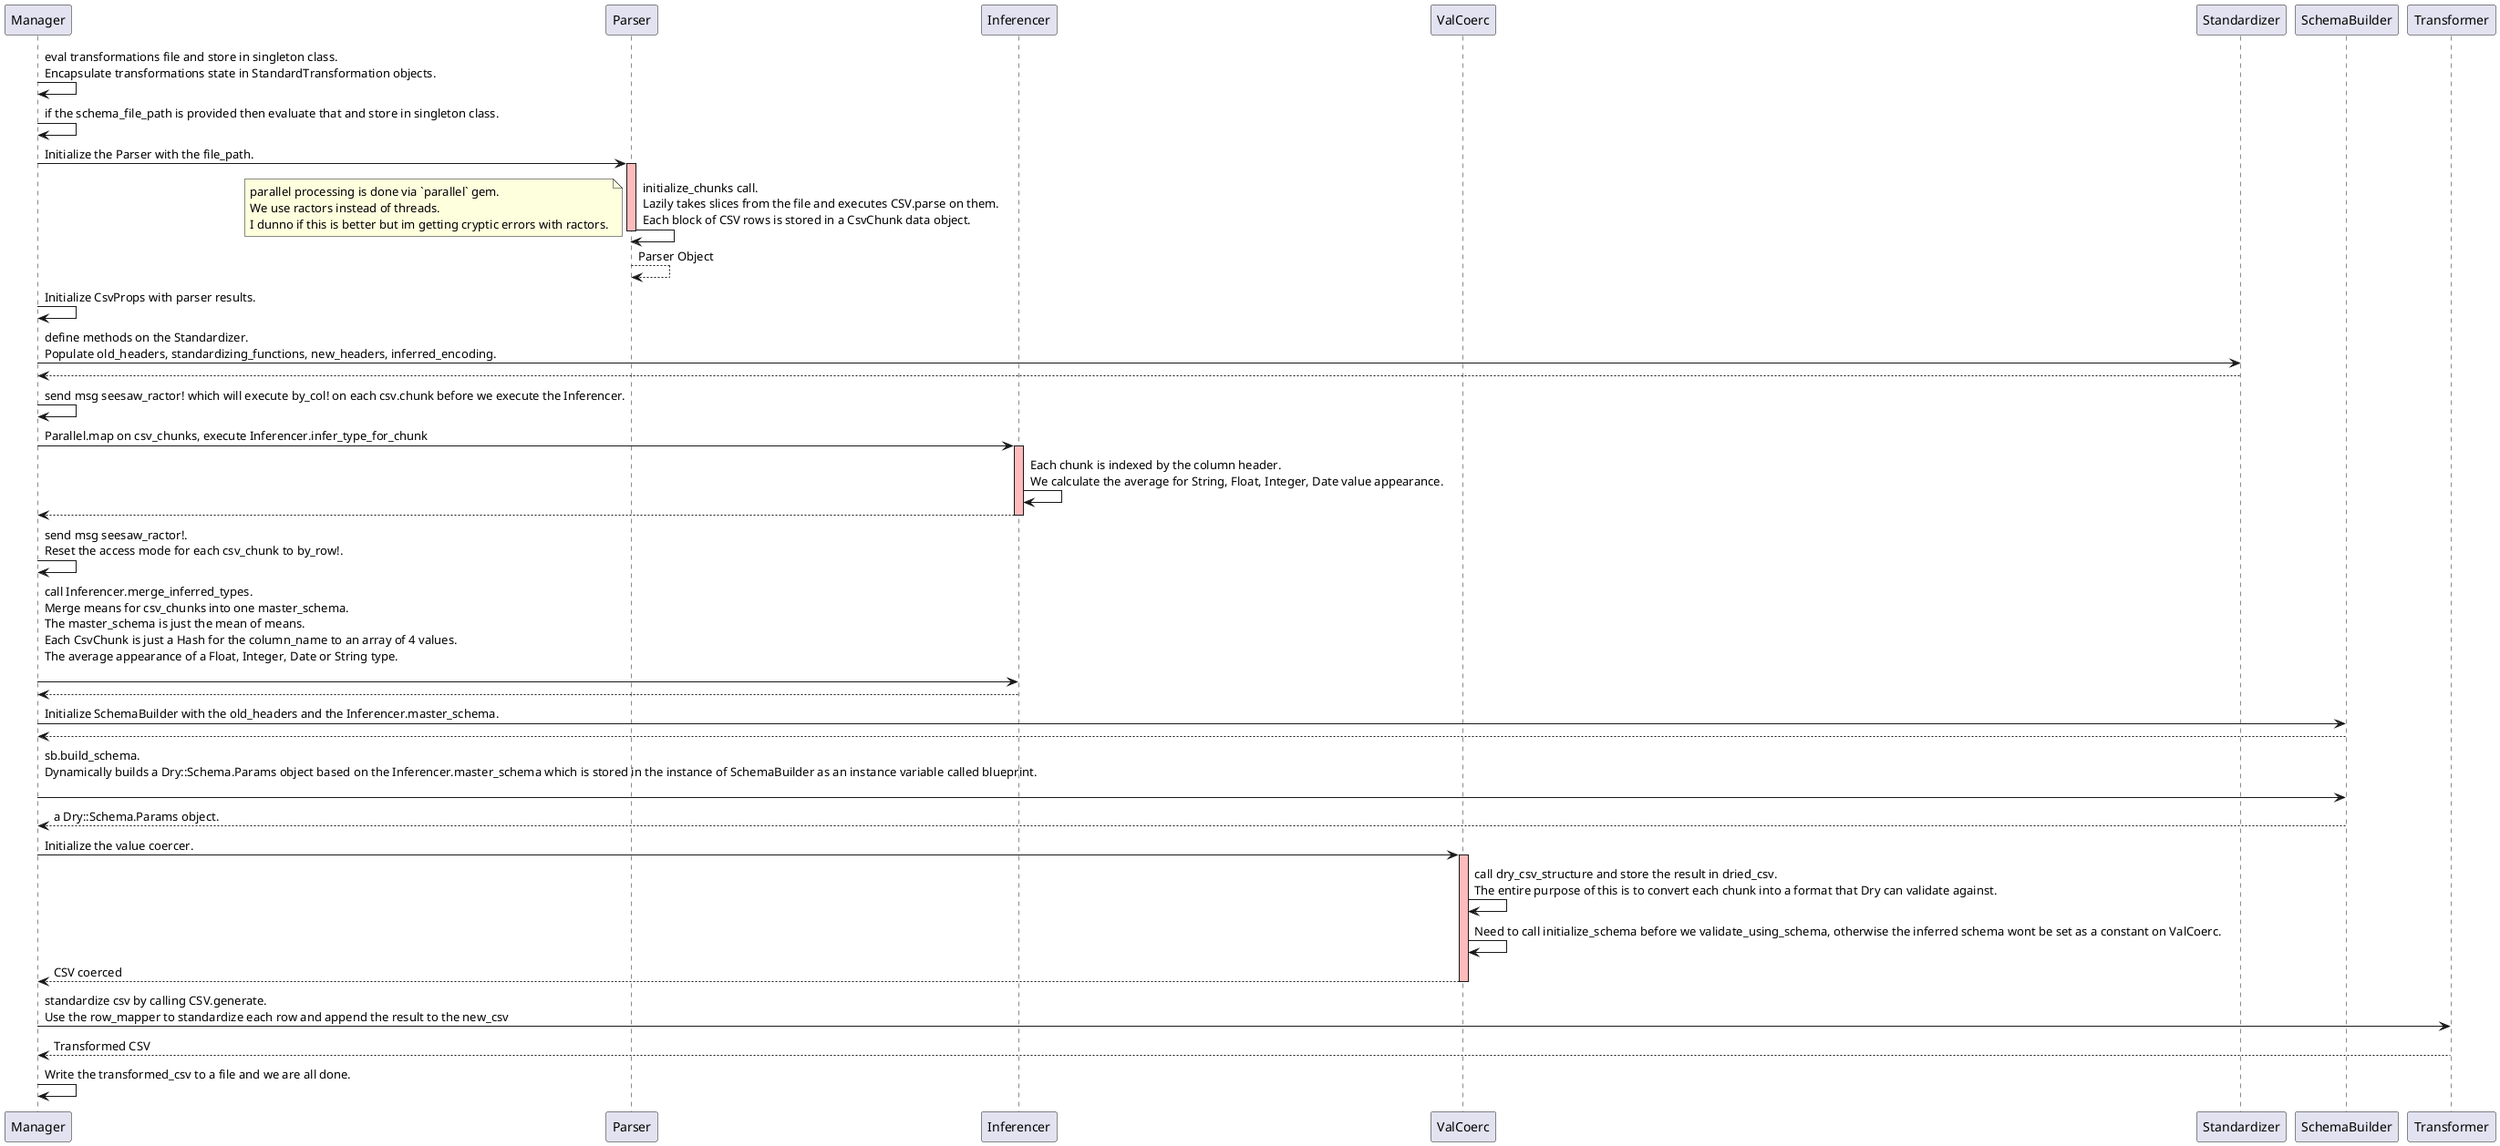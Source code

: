 @startuml 
skinparam packageStyle rectangle
participant Manager as M
participant Parser as P
participant Inferencer as I
participant ValCoerc as V
participant Standardizer as S
participant SchemaBuilder as SB
participant Transformer as TF

M -> M: eval transformations file and store in singleton class.\nEncapsulate transformations state in StandardTransformation objects.
M -> M: if the schema_file_path is provided then evaluate that and store in singleton class.
M -> P: Initialize the Parser with the file_path.
activate P #FFBBBB
P -> P: initialize_chunks call.\nLazily takes slices from the file and executes CSV.parse on them.\nEach block of CSV rows is stored in a CsvChunk data object.
note top 
parallel processing is done via `parallel` gem.
We use ractors instead of threads.
I dunno if this is better but im getting cryptic errors with ractors.
end note
deactivate
return Parser Object
M -> M: Initialize CsvProps with parser results.
M -> S: define methods on the Standardizer.\nPopulate old_headers, standardizing_functions, new_headers, inferred_encoding.
return
M -> M: send msg seesaw_ractor! which will execute by_col! on each csv.chunk before we execute the Inferencer.
M -> I: Parallel.map on csv_chunks, execute Inferencer.infer_type_for_chunk
activate I #FFBBBB
I -> I: Each chunk is indexed by the column header.\nWe calculate the average for String, Float, Integer, Date value appearance.
return
M -> M: send msg seesaw_ractor!.\nReset the access mode for each csv_chunk to by_row!.
M -> I: call Inferencer.merge_inferred_types.\nMerge means for csv_chunks into one master_schema.\nThe master_schema is just the mean of means.\nEach CsvChunk is just a Hash for the column_name to an array of 4 values.\nThe average appearance of a Float, Integer, Date or String type.\n
return
M -> SB: Initialize SchemaBuilder with the old_headers and the Inferencer.master_schema.
return
M -> SB: sb.build_schema.\nDynamically builds a Dry::Schema.Params object based on the Inferencer.master_schema which is stored in the instance of SchemaBuilder as an instance variable called blueprint.\n
return a Dry::Schema.Params object.
M -> V: Initialize the value coercer.
activate V #FFBBBB
V -> V: call dry_csv_structure and store the result in dried_csv.\nThe entire purpose of this is to convert each chunk into a format that Dry can validate against.
V -> V: Need to call initialize_schema before we validate_using_schema, otherwise the inferred schema wont be set as a constant on ValCoerc.
return CSV coerced
M -> TF: standardize csv by calling CSV.generate.\nUse the row_mapper to standardize each row and append the result to the new_csv 
return Transformed CSV
M -> M: Write the transformed_csv to a file and we are all done.

@enduml

